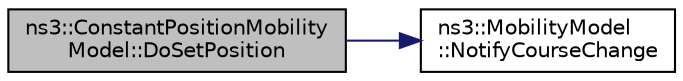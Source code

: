digraph "ns3::ConstantPositionMobilityModel::DoSetPosition"
{
  edge [fontname="Helvetica",fontsize="10",labelfontname="Helvetica",labelfontsize="10"];
  node [fontname="Helvetica",fontsize="10",shape=record];
  rankdir="LR";
  Node1 [label="ns3::ConstantPositionMobility\lModel::DoSetPosition",height=0.2,width=0.4,color="black", fillcolor="grey75", style="filled", fontcolor="black"];
  Node1 -> Node2 [color="midnightblue",fontsize="10",style="solid"];
  Node2 [label="ns3::MobilityModel\l::NotifyCourseChange",height=0.2,width=0.4,color="black", fillcolor="white", style="filled",URL="$d4/dc5/classns3_1_1MobilityModel.html#add1317917ac801284c2467a68f09fbe5"];
}

